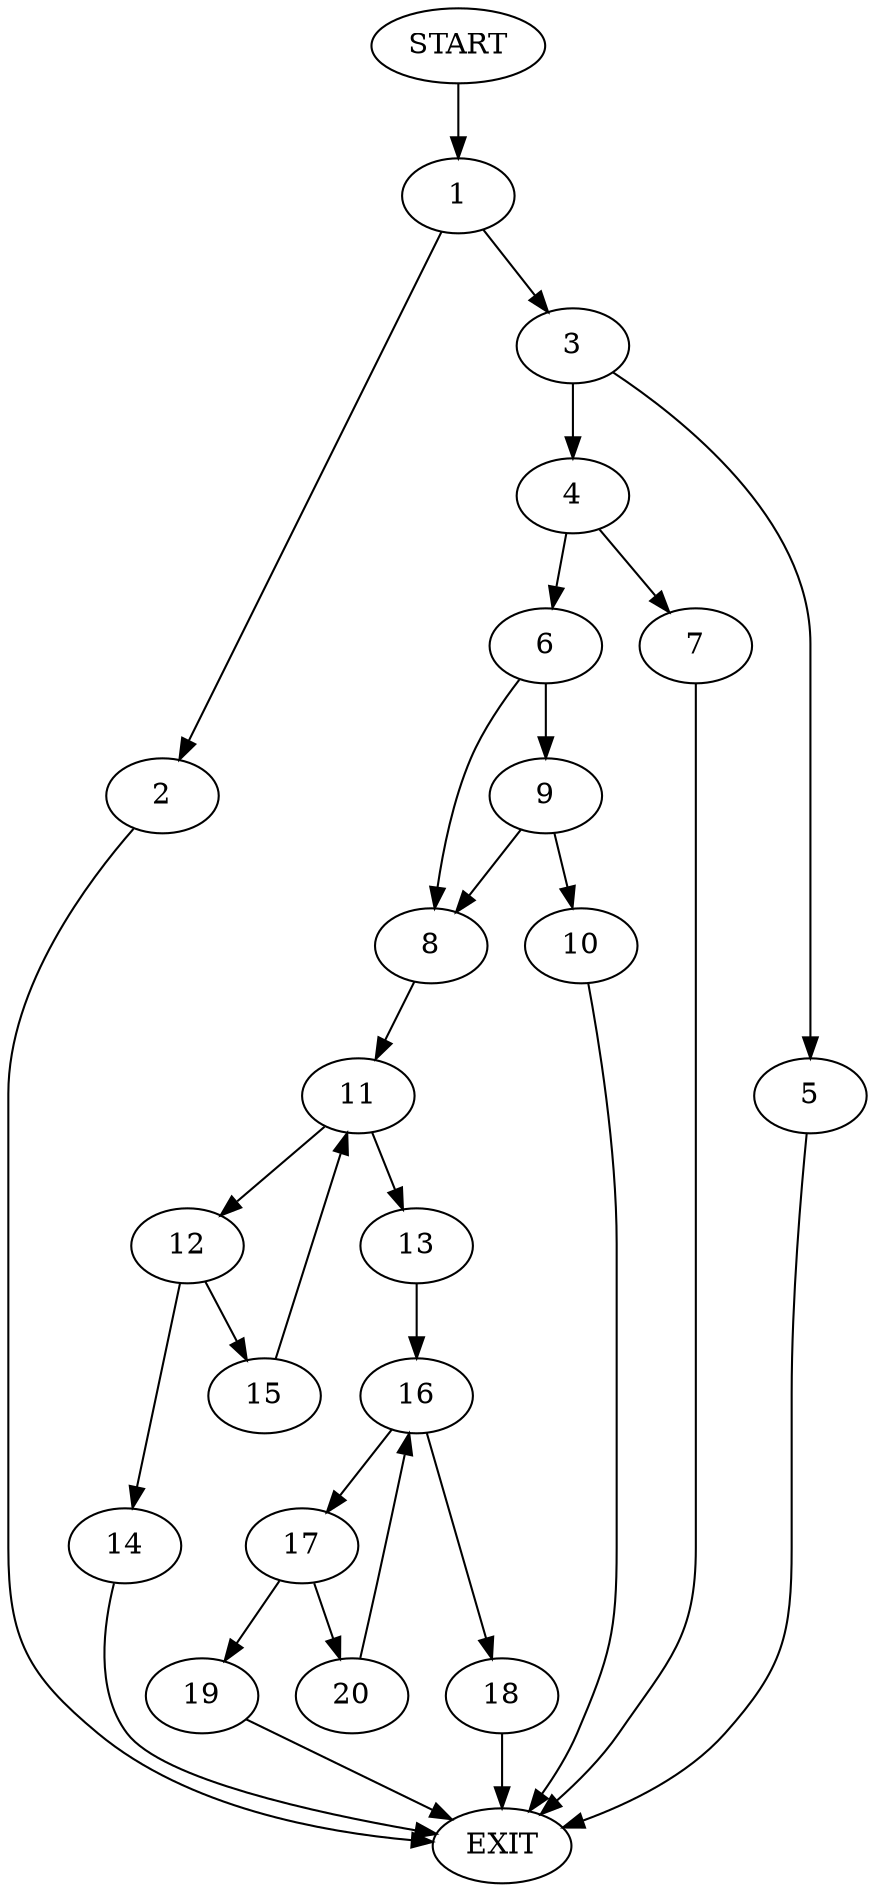 digraph {
0 [label="START"]
21 [label="EXIT"]
0 -> 1
1 -> 2
1 -> 3
2 -> 21
3 -> 4
3 -> 5
5 -> 21
4 -> 6
4 -> 7
7 -> 21
6 -> 8
6 -> 9
9 -> 8
9 -> 10
8 -> 11
10 -> 21
11 -> 12
11 -> 13
12 -> 14
12 -> 15
13 -> 16
14 -> 21
15 -> 11
16 -> 17
16 -> 18
17 -> 19
17 -> 20
18 -> 21
19 -> 21
20 -> 16
}
